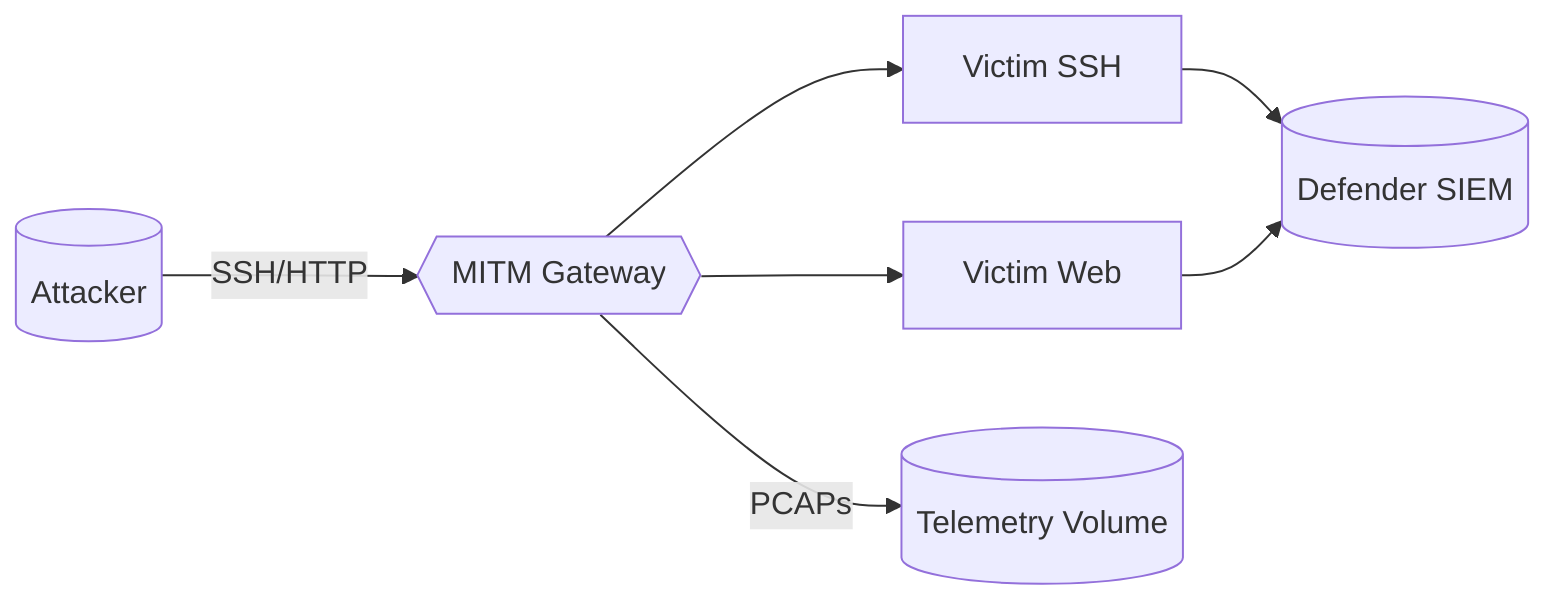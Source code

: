 flowchart LR
    attacker[(Attacker)] -->|SSH/HTTP| mitm{{MITM Gateway}}
    mitm --> victimssh[Victim SSH]
    mitm --> victimweb[Victim Web]
    victimssh --> siem[(Defender SIEM)]
    victimweb --> siem
    mitm -->|PCAPs| storage[(Telemetry Volume)]